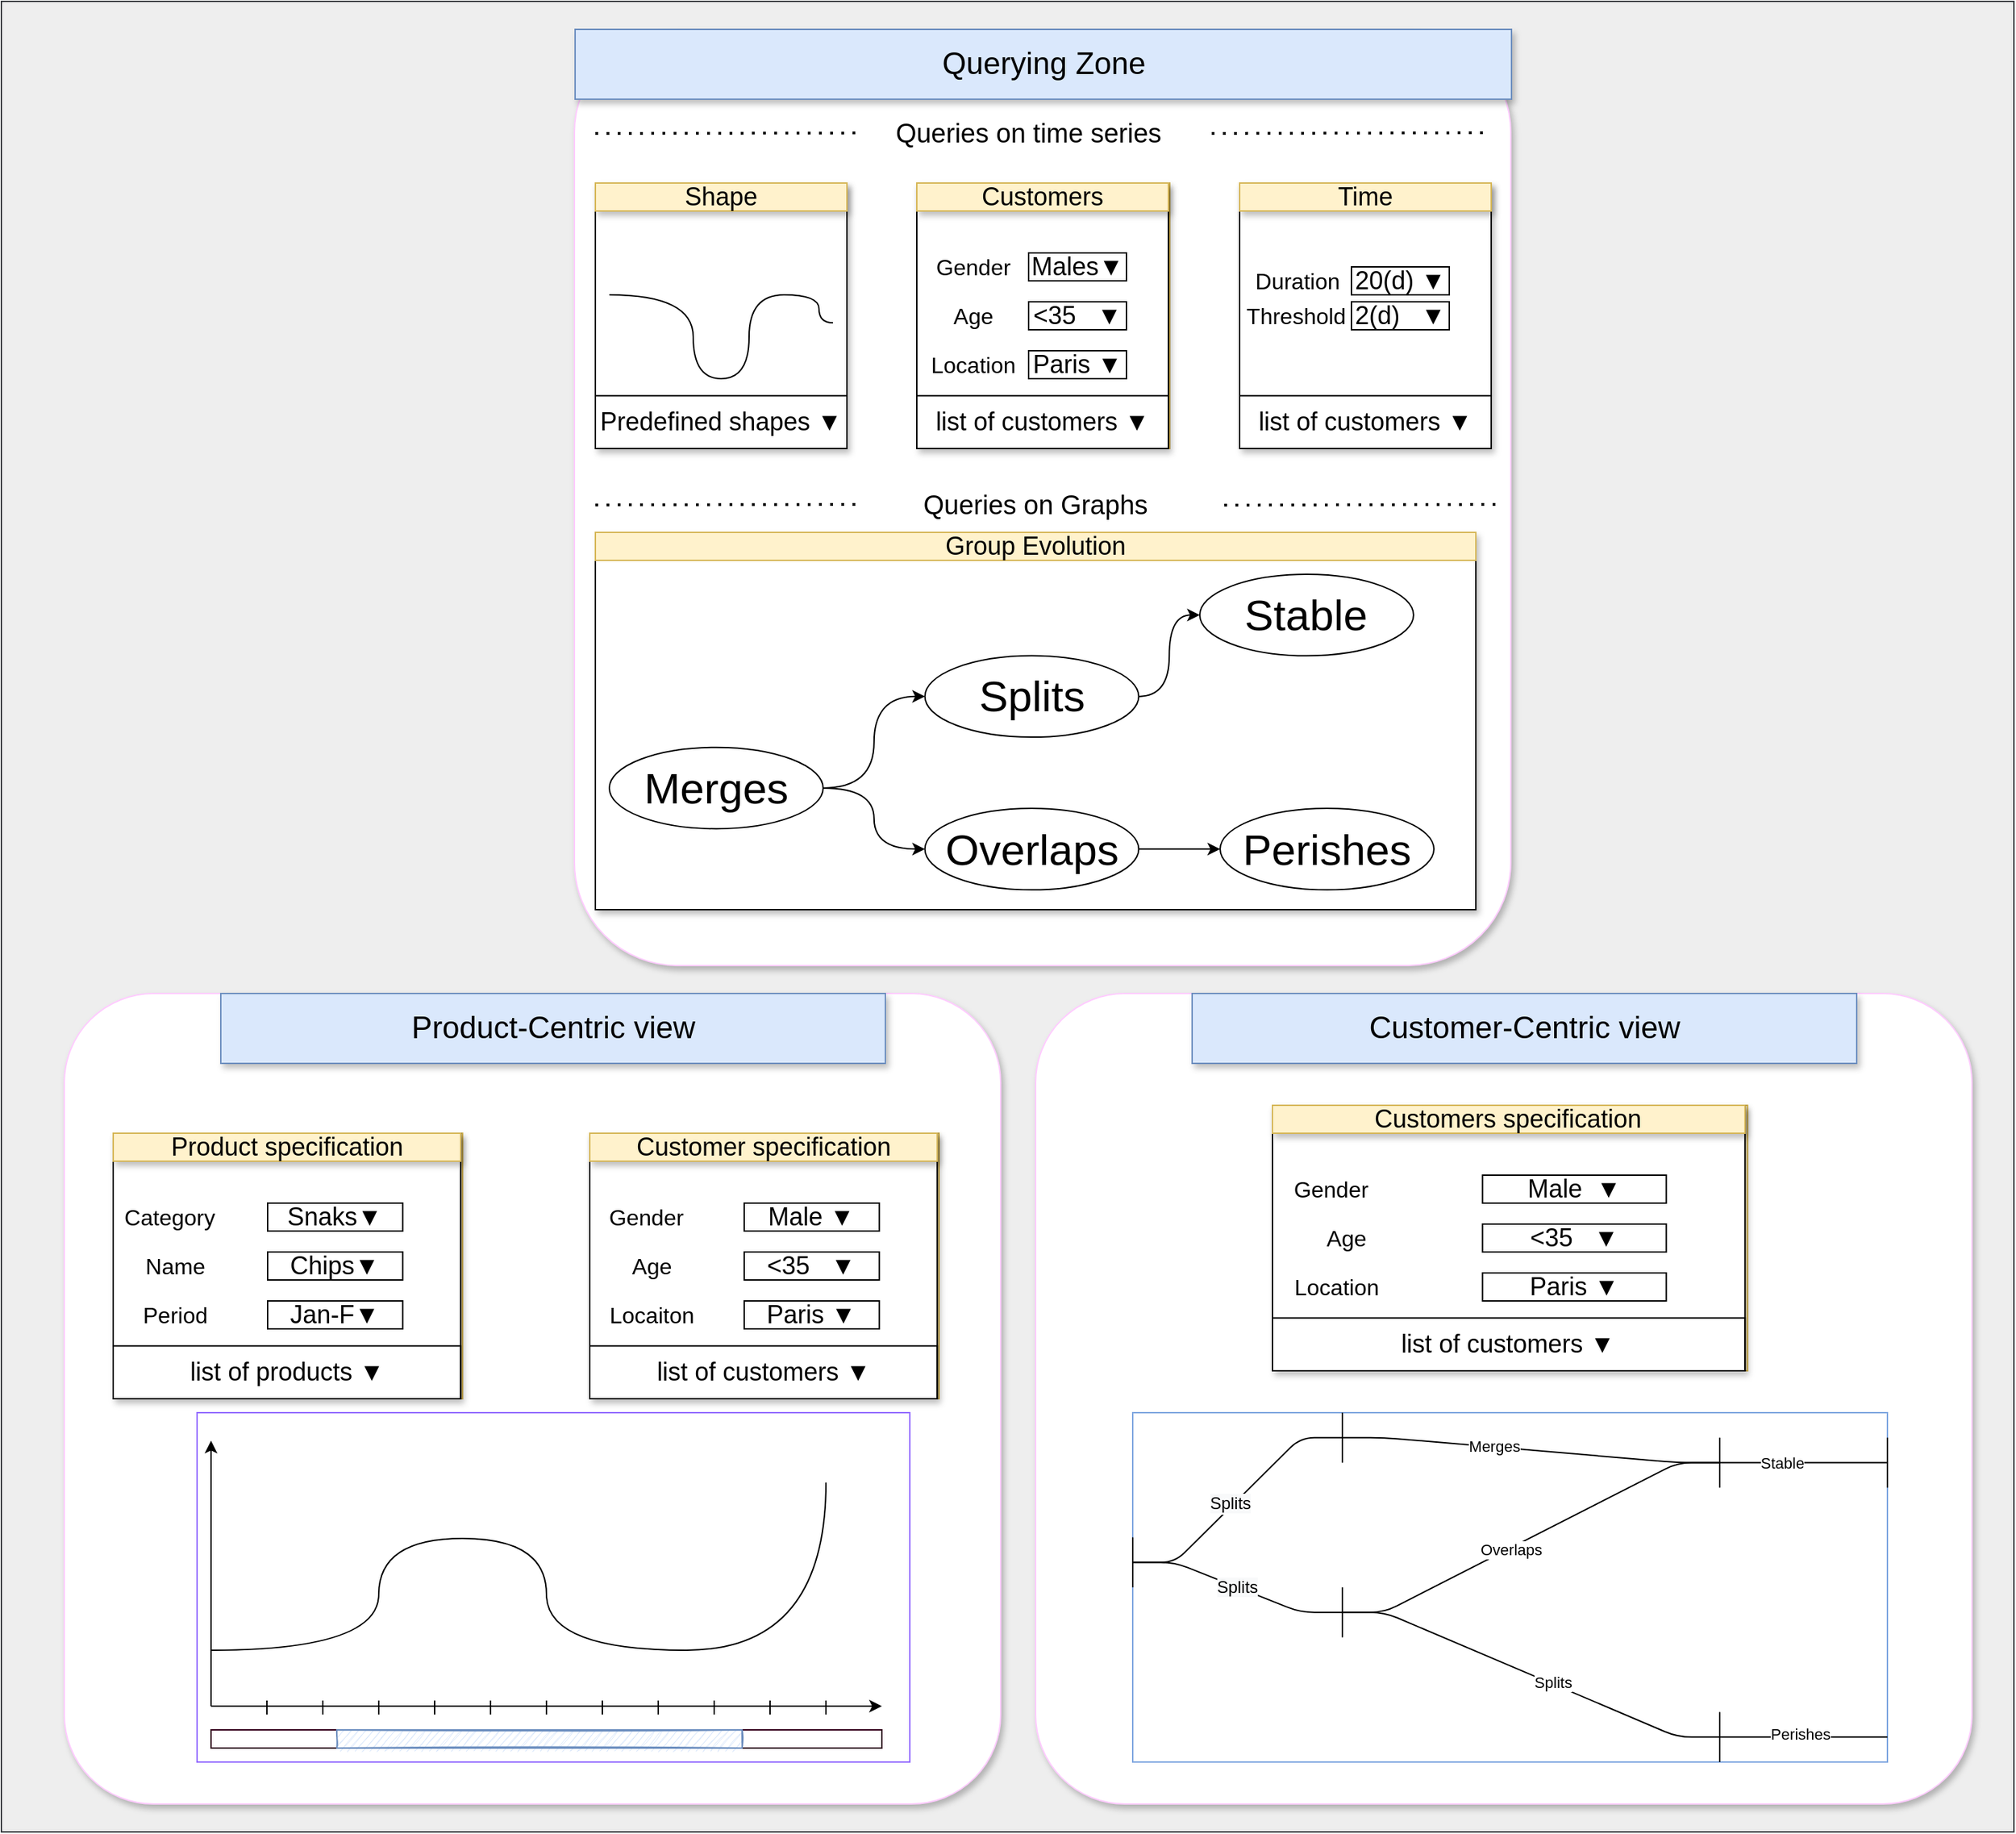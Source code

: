 <mxfile version="13.7.9" type="device"><diagram id="HnLEBUQhz1UySl8ukgTR" name="Page-1"><mxGraphModel dx="11550" dy="6540" grid="1" gridSize="10" guides="1" tooltips="1" connect="1" arrows="1" fold="1" page="1" pageScale="1" pageWidth="850" pageHeight="1100" math="0" shadow="0"><root><mxCell id="0"/><mxCell id="1" parent="0"/><mxCell id="SJaKzEx3OKm7i_Edfk0p-1" value="" style="rounded=0;whiteSpace=wrap;html=1;fillColor=#eeeeee;strokeColor=#36393d;" parent="1" vertex="1"><mxGeometry x="-2170" y="-150" width="1440" height="1310" as="geometry"/></mxCell><mxCell id="SJaKzEx3OKm7i_Edfk0p-216" value="" style="group" parent="1" vertex="1" connectable="0"><mxGeometry x="-2125" y="560" width="670" height="580" as="geometry"/></mxCell><mxCell id="SJaKzEx3OKm7i_Edfk0p-91" value="" style="rounded=1;whiteSpace=wrap;html=1;shadow=1;arcSize=11;dropTarget=0;autosize=0;absoluteArcSize=0;strokeColor=#FFCCFF;container=1;" parent="SJaKzEx3OKm7i_Edfk0p-216" vertex="1"><mxGeometry width="670" height="580" as="geometry"/></mxCell><mxCell id="SJaKzEx3OKm7i_Edfk0p-169" value="" style="whiteSpace=wrap;html=1;rounded=0;shadow=0;glass=0;sketch=0;fontStyle=0;strokeColor=#936BFF;" parent="SJaKzEx3OKm7i_Edfk0p-216" vertex="1"><mxGeometry x="95" y="300" width="510" height="250" as="geometry"/></mxCell><mxCell id="SJaKzEx3OKm7i_Edfk0p-92" value="&lt;font style=&quot;font-size: 22px&quot;&gt;Product-Centric view&lt;/font&gt;" style="whiteSpace=wrap;html=1;shadow=1;strokeColor=#6c8ebf;fillColor=#dae8fc;" parent="SJaKzEx3OKm7i_Edfk0p-216" vertex="1"><mxGeometry x="112" width="475.5" height="50" as="geometry"/></mxCell><mxCell id="SJaKzEx3OKm7i_Edfk0p-93" value="" style="group;fillColor=#fff2cc;strokeColor=#d6b656;" parent="SJaKzEx3OKm7i_Edfk0p-216" vertex="1" connectable="0"><mxGeometry x="35" y="100" width="250" height="190" as="geometry"/></mxCell><mxCell id="SJaKzEx3OKm7i_Edfk0p-94" value="" style="group;rounded=0;strokeColor=#d6b656;fillColor=#fff2cc;" parent="SJaKzEx3OKm7i_Edfk0p-93" vertex="1" connectable="0"><mxGeometry width="248.619" height="190" as="geometry"/></mxCell><mxCell id="SJaKzEx3OKm7i_Edfk0p-95" value="" style="rounded=0;whiteSpace=wrap;html=1;shadow=1;arcSize=11;dropTarget=0;autosize=0;absoluteArcSize=0;sketch=0;glass=0;" parent="SJaKzEx3OKm7i_Edfk0p-94" vertex="1"><mxGeometry width="248.619" height="190.0" as="geometry"/></mxCell><mxCell id="SJaKzEx3OKm7i_Edfk0p-96" value="&lt;font style=&quot;font-size: 18px&quot;&gt;Product specification&lt;/font&gt;" style="whiteSpace=wrap;html=1;shadow=1;fillColor=#fff2cc;strokeColor=#d6b656;" parent="SJaKzEx3OKm7i_Edfk0p-94" vertex="1"><mxGeometry width="248.619" height="20.0" as="geometry"/></mxCell><mxCell id="SJaKzEx3OKm7i_Edfk0p-97" value="&lt;font style=&quot;font-size: 18px&quot;&gt;list of products ▼&lt;/font&gt;" style="whiteSpace=wrap;html=1;shadow=0;fillColor=none;" parent="SJaKzEx3OKm7i_Edfk0p-94" vertex="1"><mxGeometry y="152.22" width="248.619" height="37.78" as="geometry"/></mxCell><mxCell id="SJaKzEx3OKm7i_Edfk0p-98" value="" style="group" parent="SJaKzEx3OKm7i_Edfk0p-94" vertex="1" connectable="0"><mxGeometry x="6.906" y="50.0" width="200.276" height="20.0" as="geometry"/></mxCell><mxCell id="SJaKzEx3OKm7i_Edfk0p-99" value="&lt;font style=&quot;font-size: 16px&quot;&gt;Category&lt;/font&gt;" style="text;html=1;align=center;verticalAlign=middle;resizable=0;points=[];autosize=1;" parent="SJaKzEx3OKm7i_Edfk0p-98" vertex="1"><mxGeometry x="-6.906" width="80" height="20" as="geometry"/></mxCell><mxCell id="SJaKzEx3OKm7i_Edfk0p-100" value="&lt;span style=&quot;font-size: 18px&quot;&gt;Snaks▼&lt;/span&gt;" style="whiteSpace=wrap;html=1;rounded=0;shadow=0;glass=0;sketch=0;strokeColor=#000000;fillColor=none;" parent="SJaKzEx3OKm7i_Edfk0p-98" vertex="1"><mxGeometry x="103.591" width="96.685" height="20.0" as="geometry"/></mxCell><mxCell id="SJaKzEx3OKm7i_Edfk0p-101" value="" style="group" parent="SJaKzEx3OKm7i_Edfk0p-94" vertex="1" connectable="0"><mxGeometry x="6.906" y="85.0" width="200.276" height="20.0" as="geometry"/></mxCell><mxCell id="SJaKzEx3OKm7i_Edfk0p-102" value="&lt;font style=&quot;font-size: 16px&quot;&gt;Name&lt;/font&gt;" style="text;html=1;align=center;verticalAlign=middle;resizable=0;points=[];autosize=1;" parent="SJaKzEx3OKm7i_Edfk0p-101" vertex="1"><mxGeometry x="6.906" width="60" height="20" as="geometry"/></mxCell><mxCell id="SJaKzEx3OKm7i_Edfk0p-103" value="&lt;span style=&quot;font-size: 18px&quot;&gt;Chips▼&lt;/span&gt;" style="whiteSpace=wrap;html=1;rounded=0;shadow=0;glass=0;sketch=0;strokeColor=#000000;fillColor=none;" parent="SJaKzEx3OKm7i_Edfk0p-101" vertex="1"><mxGeometry x="103.591" width="96.685" height="20.0" as="geometry"/></mxCell><mxCell id="SJaKzEx3OKm7i_Edfk0p-104" value="" style="group" parent="SJaKzEx3OKm7i_Edfk0p-94" vertex="1" connectable="0"><mxGeometry x="6.906" y="120.0" width="200.276" height="20.0" as="geometry"/></mxCell><mxCell id="SJaKzEx3OKm7i_Edfk0p-105" value="&lt;font style=&quot;font-size: 16px&quot;&gt;Period&lt;/font&gt;" style="text;html=1;align=center;verticalAlign=middle;resizable=0;points=[];autosize=1;" parent="SJaKzEx3OKm7i_Edfk0p-104" vertex="1"><mxGeometry x="6.906" width="60" height="20" as="geometry"/></mxCell><mxCell id="SJaKzEx3OKm7i_Edfk0p-106" value="&lt;span style=&quot;font-size: 18px&quot;&gt;Jan-F▼&lt;/span&gt;" style="whiteSpace=wrap;html=1;rounded=0;shadow=0;glass=0;sketch=0;strokeColor=#000000;fillColor=none;" parent="SJaKzEx3OKm7i_Edfk0p-104" vertex="1"><mxGeometry x="103.591" width="96.685" height="20.0" as="geometry"/></mxCell><mxCell id="SJaKzEx3OKm7i_Edfk0p-121" value="" style="group;fillColor=#fff2cc;strokeColor=#d6b656;" parent="SJaKzEx3OKm7i_Edfk0p-216" vertex="1" connectable="0"><mxGeometry x="376" y="100" width="250" height="190" as="geometry"/></mxCell><mxCell id="SJaKzEx3OKm7i_Edfk0p-122" value="" style="group;rounded=0;strokeColor=#d6b656;fillColor=#fff2cc;" parent="SJaKzEx3OKm7i_Edfk0p-121" vertex="1" connectable="0"><mxGeometry width="248.619" height="190" as="geometry"/></mxCell><mxCell id="SJaKzEx3OKm7i_Edfk0p-123" value="" style="rounded=0;whiteSpace=wrap;html=1;shadow=1;arcSize=11;dropTarget=0;autosize=0;absoluteArcSize=0;sketch=0;glass=0;" parent="SJaKzEx3OKm7i_Edfk0p-122" vertex="1"><mxGeometry width="248.619" height="190.0" as="geometry"/></mxCell><mxCell id="SJaKzEx3OKm7i_Edfk0p-124" value="&lt;font style=&quot;font-size: 18px&quot;&gt;Customer specification&lt;/font&gt;" style="whiteSpace=wrap;html=1;shadow=1;fillColor=#fff2cc;strokeColor=#d6b656;" parent="SJaKzEx3OKm7i_Edfk0p-122" vertex="1"><mxGeometry width="248.619" height="20.0" as="geometry"/></mxCell><mxCell id="SJaKzEx3OKm7i_Edfk0p-125" value="&lt;font style=&quot;font-size: 18px&quot;&gt;list of customers ▼&lt;/font&gt;" style="whiteSpace=wrap;html=1;shadow=0;fillColor=none;" parent="SJaKzEx3OKm7i_Edfk0p-122" vertex="1"><mxGeometry y="152.22" width="248.619" height="37.78" as="geometry"/></mxCell><mxCell id="SJaKzEx3OKm7i_Edfk0p-126" value="" style="group" parent="SJaKzEx3OKm7i_Edfk0p-122" vertex="1" connectable="0"><mxGeometry x="6.906" y="50.0" width="200.276" height="20" as="geometry"/></mxCell><mxCell id="SJaKzEx3OKm7i_Edfk0p-127" value="&lt;font style=&quot;font-size: 16px&quot;&gt;Gender&lt;/font&gt;" style="text;html=1;align=center;verticalAlign=middle;resizable=0;points=[];autosize=1;" parent="SJaKzEx3OKm7i_Edfk0p-126" vertex="1"><mxGeometry x="-1.906" width="70" height="20" as="geometry"/></mxCell><mxCell id="SJaKzEx3OKm7i_Edfk0p-128" value="&lt;span style=&quot;font-size: 18px&quot;&gt;Male ▼&lt;/span&gt;" style="whiteSpace=wrap;html=1;rounded=0;shadow=0;glass=0;sketch=0;strokeColor=#000000;fillColor=none;" parent="SJaKzEx3OKm7i_Edfk0p-126" vertex="1"><mxGeometry x="103.591" width="96.685" height="20.0" as="geometry"/></mxCell><mxCell id="SJaKzEx3OKm7i_Edfk0p-129" value="" style="group" parent="SJaKzEx3OKm7i_Edfk0p-122" vertex="1" connectable="0"><mxGeometry x="6.906" y="85.0" width="200.276" height="20" as="geometry"/></mxCell><mxCell id="SJaKzEx3OKm7i_Edfk0p-130" value="&lt;font style=&quot;font-size: 16px&quot;&gt;Age&lt;/font&gt;" style="text;html=1;align=center;verticalAlign=middle;resizable=0;points=[];autosize=1;" parent="SJaKzEx3OKm7i_Edfk0p-129" vertex="1"><mxGeometry x="16.906" width="40" height="20" as="geometry"/></mxCell><mxCell id="SJaKzEx3OKm7i_Edfk0p-131" value="&lt;span style=&quot;font-size: 18px&quot;&gt;&amp;lt;35&amp;nbsp; &amp;nbsp;▼&lt;/span&gt;" style="whiteSpace=wrap;html=1;rounded=0;shadow=0;glass=0;sketch=0;strokeColor=#000000;fillColor=none;" parent="SJaKzEx3OKm7i_Edfk0p-129" vertex="1"><mxGeometry x="103.591" width="96.685" height="20.0" as="geometry"/></mxCell><mxCell id="SJaKzEx3OKm7i_Edfk0p-132" value="" style="group" parent="SJaKzEx3OKm7i_Edfk0p-122" vertex="1" connectable="0"><mxGeometry x="6.906" y="120.0" width="200.276" height="20" as="geometry"/></mxCell><mxCell id="SJaKzEx3OKm7i_Edfk0p-133" value="&lt;font style=&quot;font-size: 16px&quot;&gt;Locaiton&lt;/font&gt;" style="text;html=1;align=center;verticalAlign=middle;resizable=0;points=[];autosize=1;" parent="SJaKzEx3OKm7i_Edfk0p-132" vertex="1"><mxGeometry x="-3.094" width="80" height="20" as="geometry"/></mxCell><mxCell id="SJaKzEx3OKm7i_Edfk0p-134" value="&lt;span style=&quot;font-size: 18px&quot;&gt;Paris ▼&lt;/span&gt;" style="whiteSpace=wrap;html=1;rounded=0;shadow=0;glass=0;sketch=0;strokeColor=#000000;fillColor=none;" parent="SJaKzEx3OKm7i_Edfk0p-132" vertex="1"><mxGeometry x="103.591" width="96.685" height="20.0" as="geometry"/></mxCell><mxCell id="SJaKzEx3OKm7i_Edfk0p-170" value="" style="group" parent="SJaKzEx3OKm7i_Edfk0p-216" vertex="1" connectable="0"><mxGeometry x="95" y="300" width="510" height="250" as="geometry"/></mxCell><mxCell id="SJaKzEx3OKm7i_Edfk0p-168" value="" style="group;fontStyle=1" parent="SJaKzEx3OKm7i_Edfk0p-170" vertex="1" connectable="0"><mxGeometry x="10" y="20" width="480" height="220" as="geometry"/></mxCell><mxCell id="SJaKzEx3OKm7i_Edfk0p-165" value="" style="group;fontStyle=1" parent="SJaKzEx3OKm7i_Edfk0p-168" vertex="1" connectable="0"><mxGeometry width="480" height="196" as="geometry"/></mxCell><mxCell id="SJaKzEx3OKm7i_Edfk0p-161" value="" style="group;fontStyle=1" parent="SJaKzEx3OKm7i_Edfk0p-165" vertex="1" connectable="0"><mxGeometry width="480" height="196" as="geometry"/></mxCell><mxCell id="SJaKzEx3OKm7i_Edfk0p-137" value="" style="group;fontStyle=1" parent="SJaKzEx3OKm7i_Edfk0p-161" vertex="1" connectable="0"><mxGeometry width="480" height="190" as="geometry"/></mxCell><mxCell id="SJaKzEx3OKm7i_Edfk0p-135" value="" style="endArrow=classic;html=1;fontStyle=1" parent="SJaKzEx3OKm7i_Edfk0p-137" edge="1"><mxGeometry width="50" height="50" relative="1" as="geometry"><mxPoint y="190" as="sourcePoint"/><mxPoint as="targetPoint"/></mxGeometry></mxCell><mxCell id="SJaKzEx3OKm7i_Edfk0p-136" value="" style="endArrow=classic;html=1;fontStyle=1" parent="SJaKzEx3OKm7i_Edfk0p-137" edge="1"><mxGeometry width="50" height="50" relative="1" as="geometry"><mxPoint y="190" as="sourcePoint"/><mxPoint x="480.0" y="190" as="targetPoint"/></mxGeometry></mxCell><mxCell id="SJaKzEx3OKm7i_Edfk0p-139" value="" style="endArrow=none;html=1;fontStyle=1" parent="SJaKzEx3OKm7i_Edfk0p-137" edge="1"><mxGeometry width="50" height="50" relative="1" as="geometry"><mxPoint x="39.968" y="196" as="sourcePoint"/><mxPoint x="39.968" y="186" as="targetPoint"/></mxGeometry></mxCell><mxCell id="SJaKzEx3OKm7i_Edfk0p-160" value="" style="group;fontStyle=1" parent="SJaKzEx3OKm7i_Edfk0p-161" vertex="1" connectable="0"><mxGeometry x="80" y="186" width="360" height="10" as="geometry"/></mxCell><mxCell id="SJaKzEx3OKm7i_Edfk0p-143" value="" style="endArrow=none;html=1;fontStyle=1" parent="SJaKzEx3OKm7i_Edfk0p-160" edge="1"><mxGeometry width="50" height="50" relative="1" as="geometry"><mxPoint x="80" y="10" as="sourcePoint"/><mxPoint x="80" as="targetPoint"/></mxGeometry></mxCell><mxCell id="SJaKzEx3OKm7i_Edfk0p-144" value="" style="endArrow=none;html=1;fontStyle=1" parent="SJaKzEx3OKm7i_Edfk0p-160" edge="1"><mxGeometry width="50" height="50" relative="1" as="geometry"><mxPoint x="40" y="10" as="sourcePoint"/><mxPoint x="40" as="targetPoint"/></mxGeometry></mxCell><mxCell id="SJaKzEx3OKm7i_Edfk0p-146" value="" style="endArrow=none;html=1;fontStyle=1" parent="SJaKzEx3OKm7i_Edfk0p-160" edge="1"><mxGeometry width="50" height="50" relative="1" as="geometry"><mxPoint y="10" as="sourcePoint"/><mxPoint as="targetPoint"/></mxGeometry></mxCell><mxCell id="SJaKzEx3OKm7i_Edfk0p-149" value="" style="endArrow=none;html=1;fontStyle=1" parent="SJaKzEx3OKm7i_Edfk0p-160" edge="1"><mxGeometry width="50" height="50" relative="1" as="geometry"><mxPoint x="240" y="10" as="sourcePoint"/><mxPoint x="240" as="targetPoint"/></mxGeometry></mxCell><mxCell id="SJaKzEx3OKm7i_Edfk0p-150" value="" style="endArrow=none;html=1;fontStyle=1" parent="SJaKzEx3OKm7i_Edfk0p-160" edge="1"><mxGeometry width="50" height="50" relative="1" as="geometry"><mxPoint x="200" y="10" as="sourcePoint"/><mxPoint x="200" as="targetPoint"/></mxGeometry></mxCell><mxCell id="SJaKzEx3OKm7i_Edfk0p-151" value="" style="endArrow=none;html=1;fontStyle=1" parent="SJaKzEx3OKm7i_Edfk0p-160" edge="1"><mxGeometry width="50" height="50" relative="1" as="geometry"><mxPoint x="160" y="10" as="sourcePoint"/><mxPoint x="160" as="targetPoint"/></mxGeometry></mxCell><mxCell id="SJaKzEx3OKm7i_Edfk0p-152" value="" style="endArrow=none;html=1;fontStyle=1" parent="SJaKzEx3OKm7i_Edfk0p-160" edge="1"><mxGeometry width="50" height="50" relative="1" as="geometry"><mxPoint x="120" y="10" as="sourcePoint"/><mxPoint x="120" as="targetPoint"/></mxGeometry></mxCell><mxCell id="SJaKzEx3OKm7i_Edfk0p-153" value="" style="endArrow=none;html=1;fontStyle=1" parent="SJaKzEx3OKm7i_Edfk0p-160" edge="1"><mxGeometry width="50" height="50" relative="1" as="geometry"><mxPoint x="200" y="10" as="sourcePoint"/><mxPoint x="200" as="targetPoint"/></mxGeometry></mxCell><mxCell id="SJaKzEx3OKm7i_Edfk0p-154" value="" style="endArrow=none;html=1;fontStyle=1" parent="SJaKzEx3OKm7i_Edfk0p-160" edge="1"><mxGeometry width="50" height="50" relative="1" as="geometry"><mxPoint x="160" y="10" as="sourcePoint"/><mxPoint x="160" as="targetPoint"/></mxGeometry></mxCell><mxCell id="SJaKzEx3OKm7i_Edfk0p-155" value="" style="endArrow=none;html=1;fontStyle=1" parent="SJaKzEx3OKm7i_Edfk0p-160" edge="1"><mxGeometry width="50" height="50" relative="1" as="geometry"><mxPoint x="120" y="10" as="sourcePoint"/><mxPoint x="120" as="targetPoint"/></mxGeometry></mxCell><mxCell id="SJaKzEx3OKm7i_Edfk0p-156" value="" style="endArrow=none;html=1;fontStyle=1" parent="SJaKzEx3OKm7i_Edfk0p-160" edge="1"><mxGeometry width="50" height="50" relative="1" as="geometry"><mxPoint x="360" y="10" as="sourcePoint"/><mxPoint x="360" as="targetPoint"/></mxGeometry></mxCell><mxCell id="SJaKzEx3OKm7i_Edfk0p-157" value="" style="endArrow=none;html=1;fontStyle=1" parent="SJaKzEx3OKm7i_Edfk0p-160" edge="1"><mxGeometry width="50" height="50" relative="1" as="geometry"><mxPoint x="320" y="10" as="sourcePoint"/><mxPoint x="320" as="targetPoint"/></mxGeometry></mxCell><mxCell id="SJaKzEx3OKm7i_Edfk0p-158" value="" style="endArrow=none;html=1;fontStyle=1" parent="SJaKzEx3OKm7i_Edfk0p-160" edge="1"><mxGeometry width="50" height="50" relative="1" as="geometry"><mxPoint x="280" y="10" as="sourcePoint"/><mxPoint x="280" as="targetPoint"/></mxGeometry></mxCell><mxCell id="SJaKzEx3OKm7i_Edfk0p-159" value="" style="endArrow=none;html=1;fontStyle=1" parent="SJaKzEx3OKm7i_Edfk0p-160" edge="1"><mxGeometry width="50" height="50" relative="1" as="geometry"><mxPoint x="240" y="10" as="sourcePoint"/><mxPoint x="240" as="targetPoint"/></mxGeometry></mxCell><mxCell id="SJaKzEx3OKm7i_Edfk0p-162" value="" style="endArrow=none;html=1;edgeStyle=orthogonalEdgeStyle;curved=1;fontStyle=1" parent="SJaKzEx3OKm7i_Edfk0p-165" edge="1"><mxGeometry width="50" height="50" relative="1" as="geometry"><mxPoint y="150" as="sourcePoint"/><mxPoint x="440" y="30" as="targetPoint"/><Array as="points"><mxPoint x="120" y="150"/><mxPoint x="120" y="70"/><mxPoint x="240" y="70"/><mxPoint x="240" y="150"/><mxPoint x="440" y="150"/></Array></mxGeometry></mxCell><mxCell id="SJaKzEx3OKm7i_Edfk0p-166" value="" style="whiteSpace=wrap;html=1;rounded=0;shadow=0;glass=0;sketch=0;fillColor=none;strokeColor=#33001A;fontStyle=1" parent="SJaKzEx3OKm7i_Edfk0p-168" vertex="1"><mxGeometry y="207" width="480" height="13" as="geometry"/></mxCell><mxCell id="SJaKzEx3OKm7i_Edfk0p-167" value="" style="whiteSpace=wrap;html=1;rounded=0;shadow=0;glass=0;sketch=1;fillColor=#dae8fc;strokeColor=#6c8ebf;fillStyle=hachure;fontStyle=1" parent="SJaKzEx3OKm7i_Edfk0p-168" vertex="1"><mxGeometry x="90" y="207" width="290" height="13" as="geometry"/></mxCell><mxCell id="SJaKzEx3OKm7i_Edfk0p-218" value="" style="group" parent="1" vertex="1" connectable="0"><mxGeometry x="-1430" y="560" width="670" height="580" as="geometry"/></mxCell><mxCell id="SJaKzEx3OKm7i_Edfk0p-174" value="" style="rounded=1;whiteSpace=wrap;html=1;shadow=1;arcSize=11;dropTarget=0;autosize=0;absoluteArcSize=0;strokeColor=#FFCCFF;container=1;" parent="SJaKzEx3OKm7i_Edfk0p-218" vertex="1"><mxGeometry width="670" height="580" as="geometry"/></mxCell><mxCell id="SJaKzEx3OKm7i_Edfk0p-175" value="&lt;font style=&quot;font-size: 22px&quot;&gt;Customer-Centric view&lt;/font&gt;" style="whiteSpace=wrap;html=1;shadow=1;strokeColor=#6c8ebf;fillColor=#dae8fc;" parent="SJaKzEx3OKm7i_Edfk0p-218" vertex="1"><mxGeometry x="112" width="475.5" height="50" as="geometry"/></mxCell><mxCell id="SJaKzEx3OKm7i_Edfk0p-176" value="" style="group;fillColor=#fff2cc;strokeColor=#d6b656;" parent="SJaKzEx3OKm7i_Edfk0p-218" vertex="1" connectable="0"><mxGeometry x="169.5" y="80" width="340" height="190" as="geometry"/></mxCell><mxCell id="SJaKzEx3OKm7i_Edfk0p-177" value="" style="group;rounded=0;strokeColor=#d6b656;fillColor=#fff2cc;" parent="SJaKzEx3OKm7i_Edfk0p-176" vertex="1" connectable="0"><mxGeometry width="338.122" height="190" as="geometry"/></mxCell><mxCell id="SJaKzEx3OKm7i_Edfk0p-178" value="" style="rounded=0;whiteSpace=wrap;html=1;shadow=1;arcSize=11;dropTarget=0;autosize=0;absoluteArcSize=0;sketch=0;glass=0;" parent="SJaKzEx3OKm7i_Edfk0p-177" vertex="1"><mxGeometry width="338.122" height="190.0" as="geometry"/></mxCell><mxCell id="SJaKzEx3OKm7i_Edfk0p-179" value="&lt;font style=&quot;font-size: 18px&quot;&gt;Customers specification&lt;/font&gt;" style="whiteSpace=wrap;html=1;shadow=1;fillColor=#fff2cc;strokeColor=#d6b656;" parent="SJaKzEx3OKm7i_Edfk0p-177" vertex="1"><mxGeometry width="338.122" height="20.0" as="geometry"/></mxCell><mxCell id="SJaKzEx3OKm7i_Edfk0p-180" value="&lt;font style=&quot;font-size: 18px&quot;&gt;list of customers ▼&lt;/font&gt;" style="whiteSpace=wrap;html=1;shadow=0;fillColor=none;" parent="SJaKzEx3OKm7i_Edfk0p-177" vertex="1"><mxGeometry y="152.22" width="338.122" height="37.78" as="geometry"/></mxCell><mxCell id="SJaKzEx3OKm7i_Edfk0p-181" value="" style="group" parent="SJaKzEx3OKm7i_Edfk0p-177" vertex="1" connectable="0"><mxGeometry x="9.392" y="50.0" width="272.376" height="20" as="geometry"/></mxCell><mxCell id="SJaKzEx3OKm7i_Edfk0p-182" value="&lt;font style=&quot;font-size: 16px&quot;&gt;Gender&lt;/font&gt;" style="text;html=1;align=center;verticalAlign=middle;resizable=0;points=[];autosize=1;" parent="SJaKzEx3OKm7i_Edfk0p-181" vertex="1"><mxGeometry x="-2.592" width="70" height="20" as="geometry"/></mxCell><mxCell id="SJaKzEx3OKm7i_Edfk0p-183" value="&lt;span style=&quot;font-size: 18px&quot;&gt;Male&amp;nbsp; ▼&lt;/span&gt;" style="whiteSpace=wrap;html=1;rounded=0;shadow=0;glass=0;sketch=0;strokeColor=#000000;fillColor=none;" parent="SJaKzEx3OKm7i_Edfk0p-181" vertex="1"><mxGeometry x="140.884" width="131.492" height="20.0" as="geometry"/></mxCell><mxCell id="SJaKzEx3OKm7i_Edfk0p-184" value="" style="group" parent="SJaKzEx3OKm7i_Edfk0p-177" vertex="1" connectable="0"><mxGeometry x="9.392" y="85.0" width="272.376" height="20" as="geometry"/></mxCell><mxCell id="SJaKzEx3OKm7i_Edfk0p-185" value="&lt;font style=&quot;font-size: 16px&quot;&gt;Age&lt;/font&gt;" style="text;html=1;align=center;verticalAlign=middle;resizable=0;points=[];autosize=1;" parent="SJaKzEx3OKm7i_Edfk0p-184" vertex="1"><mxGeometry x="22.992" width="40" height="20" as="geometry"/></mxCell><mxCell id="SJaKzEx3OKm7i_Edfk0p-186" value="&lt;span style=&quot;font-size: 18px&quot;&gt;&amp;lt;35&amp;nbsp; &amp;nbsp;▼&lt;/span&gt;" style="whiteSpace=wrap;html=1;rounded=0;shadow=0;glass=0;sketch=0;strokeColor=#000000;fillColor=none;" parent="SJaKzEx3OKm7i_Edfk0p-184" vertex="1"><mxGeometry x="140.884" width="131.492" height="20.0" as="geometry"/></mxCell><mxCell id="SJaKzEx3OKm7i_Edfk0p-187" value="" style="group" parent="SJaKzEx3OKm7i_Edfk0p-177" vertex="1" connectable="0"><mxGeometry x="9.392" y="120.0" width="272.376" height="20" as="geometry"/></mxCell><mxCell id="SJaKzEx3OKm7i_Edfk0p-188" value="&lt;font style=&quot;font-size: 16px&quot;&gt;Location&lt;/font&gt;" style="text;html=1;align=center;verticalAlign=middle;resizable=0;points=[];autosize=1;" parent="SJaKzEx3OKm7i_Edfk0p-187" vertex="1"><mxGeometry x="-4.208" width="80" height="20" as="geometry"/></mxCell><mxCell id="SJaKzEx3OKm7i_Edfk0p-189" value="&lt;span style=&quot;font-size: 18px&quot;&gt;Paris ▼&lt;/span&gt;" style="whiteSpace=wrap;html=1;rounded=0;shadow=0;glass=0;sketch=0;strokeColor=#000000;fillColor=none;" parent="SJaKzEx3OKm7i_Edfk0p-187" vertex="1"><mxGeometry x="140.884" width="131.492" height="20.0" as="geometry"/></mxCell><mxCell id="SJaKzEx3OKm7i_Edfk0p-214" value="" style="group;strokeColor=#7EA6E0;" parent="SJaKzEx3OKm7i_Edfk0p-218" vertex="1" connectable="0"><mxGeometry x="69.5" y="300" width="540" height="250" as="geometry"/></mxCell><mxCell id="SJaKzEx3OKm7i_Edfk0p-190" value="" style="endArrow=none;html=1;" parent="SJaKzEx3OKm7i_Edfk0p-214" edge="1"><mxGeometry width="50" height="50" relative="1" as="geometry"><mxPoint x="150" y="35.714" as="sourcePoint"/><mxPoint x="150" as="targetPoint"/></mxGeometry></mxCell><mxCell id="SJaKzEx3OKm7i_Edfk0p-192" value="" style="endArrow=none;html=1;" parent="SJaKzEx3OKm7i_Edfk0p-214" edge="1"><mxGeometry width="50" height="50" relative="1" as="geometry"><mxPoint x="420" y="53.571" as="sourcePoint"/><mxPoint x="420" y="17.857" as="targetPoint"/></mxGeometry></mxCell><mxCell id="SJaKzEx3OKm7i_Edfk0p-194" value="" style="endArrow=none;html=1;" parent="SJaKzEx3OKm7i_Edfk0p-214" edge="1"><mxGeometry width="50" height="50" relative="1" as="geometry"><mxPoint x="420" y="250" as="sourcePoint"/><mxPoint x="420" y="214.286" as="targetPoint"/></mxGeometry></mxCell><mxCell id="SJaKzEx3OKm7i_Edfk0p-196" value="" style="endArrow=none;html=1;" parent="SJaKzEx3OKm7i_Edfk0p-214" edge="1"><mxGeometry width="50" height="50" relative="1" as="geometry"><mxPoint y="125" as="sourcePoint"/><mxPoint y="89.286" as="targetPoint"/></mxGeometry></mxCell><mxCell id="SJaKzEx3OKm7i_Edfk0p-197" value="" style="endArrow=none;html=1;edgeStyle=entityRelationEdgeStyle;" parent="SJaKzEx3OKm7i_Edfk0p-214" edge="1"><mxGeometry width="50" height="50" relative="1" as="geometry"><mxPoint y="107.143" as="sourcePoint"/><mxPoint x="150" y="17.857" as="targetPoint"/></mxGeometry></mxCell><mxCell id="SJaKzEx3OKm7i_Edfk0p-207" value="&lt;span style=&quot;font-size: 12px ; background-color: rgb(248 , 249 , 250)&quot;&gt;Splits&lt;/span&gt;" style="edgeLabel;html=1;align=center;verticalAlign=middle;resizable=0;points=[];" parent="SJaKzEx3OKm7i_Edfk0p-197" vertex="1" connectable="0"><mxGeometry x="-0.063" y="2" relative="1" as="geometry"><mxPoint as="offset"/></mxGeometry></mxCell><mxCell id="SJaKzEx3OKm7i_Edfk0p-198" value="" style="endArrow=none;html=1;edgeStyle=entityRelationEdgeStyle;" parent="SJaKzEx3OKm7i_Edfk0p-214" edge="1"><mxGeometry width="50" height="50" relative="1" as="geometry"><mxPoint x="150" y="17.857" as="sourcePoint"/><mxPoint x="420" y="35.714" as="targetPoint"/></mxGeometry></mxCell><mxCell id="SJaKzEx3OKm7i_Edfk0p-209" value="Merges" style="edgeLabel;html=1;align=center;verticalAlign=middle;resizable=0;points=[];" parent="SJaKzEx3OKm7i_Edfk0p-198" vertex="1" connectable="0"><mxGeometry x="-0.197" y="1" relative="1" as="geometry"><mxPoint as="offset"/></mxGeometry></mxCell><mxCell id="SJaKzEx3OKm7i_Edfk0p-199" value="" style="endArrow=none;html=1;edgeStyle=entityRelationEdgeStyle;" parent="SJaKzEx3OKm7i_Edfk0p-214" edge="1"><mxGeometry width="50" height="50" relative="1" as="geometry"><mxPoint x="420" y="35.714" as="sourcePoint"/><mxPoint x="540" y="35.714" as="targetPoint"/></mxGeometry></mxCell><mxCell id="SJaKzEx3OKm7i_Edfk0p-210" value="Stable" style="edgeLabel;html=1;align=center;verticalAlign=middle;resizable=0;points=[];" parent="SJaKzEx3OKm7i_Edfk0p-199" vertex="1" connectable="0"><mxGeometry x="-0.258" relative="1" as="geometry"><mxPoint as="offset"/></mxGeometry></mxCell><mxCell id="SJaKzEx3OKm7i_Edfk0p-200" value="" style="endArrow=none;html=1;" parent="SJaKzEx3OKm7i_Edfk0p-214" edge="1"><mxGeometry width="50" height="50" relative="1" as="geometry"><mxPoint x="540" y="53.571" as="sourcePoint"/><mxPoint x="540" y="17.857" as="targetPoint"/></mxGeometry></mxCell><mxCell id="SJaKzEx3OKm7i_Edfk0p-201" value="" style="endArrow=none;html=1;" parent="SJaKzEx3OKm7i_Edfk0p-214" edge="1"><mxGeometry width="50" height="50" relative="1" as="geometry"><mxPoint x="150" y="160.714" as="sourcePoint"/><mxPoint x="150" y="125" as="targetPoint"/></mxGeometry></mxCell><mxCell id="SJaKzEx3OKm7i_Edfk0p-202" value="" style="endArrow=none;html=1;edgeStyle=entityRelationEdgeStyle;" parent="SJaKzEx3OKm7i_Edfk0p-214" edge="1"><mxGeometry width="50" height="50" relative="1" as="geometry"><mxPoint y="107.143" as="sourcePoint"/><mxPoint x="150" y="142.857" as="targetPoint"/></mxGeometry></mxCell><mxCell id="SJaKzEx3OKm7i_Edfk0p-208" value="&lt;span style=&quot;font-size: 12px ; background-color: rgb(248 , 249 , 250)&quot;&gt;Splits&lt;/span&gt;" style="edgeLabel;html=1;align=center;verticalAlign=middle;resizable=0;points=[];" parent="SJaKzEx3OKm7i_Edfk0p-202" vertex="1" connectable="0"><mxGeometry x="-0.01" relative="1" as="geometry"><mxPoint as="offset"/></mxGeometry></mxCell><mxCell id="SJaKzEx3OKm7i_Edfk0p-203" value="" style="endArrow=none;html=1;edgeStyle=entityRelationEdgeStyle;" parent="SJaKzEx3OKm7i_Edfk0p-214" edge="1"><mxGeometry width="50" height="50" relative="1" as="geometry"><mxPoint x="150" y="142.857" as="sourcePoint"/><mxPoint x="420" y="35.714" as="targetPoint"/></mxGeometry></mxCell><mxCell id="SJaKzEx3OKm7i_Edfk0p-212" value="Overlaps" style="edgeLabel;html=1;align=center;verticalAlign=middle;resizable=0;points=[];" parent="SJaKzEx3OKm7i_Edfk0p-203" vertex="1" connectable="0"><mxGeometry x="-0.118" y="-1" relative="1" as="geometry"><mxPoint as="offset"/></mxGeometry></mxCell><mxCell id="SJaKzEx3OKm7i_Edfk0p-204" value="" style="endArrow=none;html=1;edgeStyle=entityRelationEdgeStyle;" parent="SJaKzEx3OKm7i_Edfk0p-214" edge="1"><mxGeometry width="50" height="50" relative="1" as="geometry"><mxPoint x="150" y="142.857" as="sourcePoint"/><mxPoint x="420" y="232.143" as="targetPoint"/></mxGeometry></mxCell><mxCell id="SJaKzEx3OKm7i_Edfk0p-211" value="Splits" style="edgeLabel;html=1;align=center;verticalAlign=middle;resizable=0;points=[];" parent="SJaKzEx3OKm7i_Edfk0p-204" vertex="1" connectable="0"><mxGeometry x="0.11" y="1" relative="1" as="geometry"><mxPoint as="offset"/></mxGeometry></mxCell><mxCell id="SJaKzEx3OKm7i_Edfk0p-205" value="" style="endArrow=none;html=1;edgeStyle=entityRelationEdgeStyle;" parent="SJaKzEx3OKm7i_Edfk0p-214" edge="1"><mxGeometry width="50" height="50" relative="1" as="geometry"><mxPoint x="420" y="232.143" as="sourcePoint"/><mxPoint x="540" y="232.143" as="targetPoint"/></mxGeometry></mxCell><mxCell id="SJaKzEx3OKm7i_Edfk0p-213" value="Perishes" style="edgeLabel;html=1;align=center;verticalAlign=middle;resizable=0;points=[];" parent="SJaKzEx3OKm7i_Edfk0p-205" vertex="1" connectable="0"><mxGeometry x="-0.051" y="2" relative="1" as="geometry"><mxPoint as="offset"/></mxGeometry></mxCell><mxCell id="SJaKzEx3OKm7i_Edfk0p-221" value="" style="group" parent="1" vertex="1" connectable="0"><mxGeometry x="-1760" y="-130" width="670.5" height="740" as="geometry"/></mxCell><mxCell id="SJaKzEx3OKm7i_Edfk0p-219" value="" style="group" parent="SJaKzEx3OKm7i_Edfk0p-221" vertex="1" connectable="0"><mxGeometry width="670.5" height="740" as="geometry"/></mxCell><mxCell id="SJaKzEx3OKm7i_Edfk0p-3" value="" style="rounded=1;whiteSpace=wrap;html=1;shadow=1;arcSize=11;dropTarget=0;autosize=0;absoluteArcSize=0;strokeColor=#FFCCFF;" parent="SJaKzEx3OKm7i_Edfk0p-219" vertex="1"><mxGeometry width="670" height="670" as="geometry"/></mxCell><mxCell id="SJaKzEx3OKm7i_Edfk0p-80" value="" style="group" parent="SJaKzEx3OKm7i_Edfk0p-219" vertex="1" connectable="0"><mxGeometry x="15" y="360" width="630" height="380" as="geometry"/></mxCell><mxCell id="SJaKzEx3OKm7i_Edfk0p-76" value="" style="whiteSpace=wrap;html=1;rounded=0;shadow=1;glass=0;sketch=0;" parent="SJaKzEx3OKm7i_Edfk0p-80" vertex="1"><mxGeometry width="630" height="270" as="geometry"/></mxCell><mxCell id="SJaKzEx3OKm7i_Edfk0p-79" value="&lt;font style=&quot;font-size: 18px&quot;&gt;Group Evolution&lt;/font&gt;" style="whiteSpace=wrap;html=1;rounded=0;shadow=0;glass=0;sketch=0;strokeColor=#d6b656;fillColor=#fff2cc;" parent="SJaKzEx3OKm7i_Edfk0p-80" vertex="1"><mxGeometry width="630" height="20" as="geometry"/></mxCell><mxCell id="SJaKzEx3OKm7i_Edfk0p-75" value="" style="group;container=1;" parent="SJaKzEx3OKm7i_Edfk0p-80" vertex="1" connectable="0"><mxGeometry x="10" y="30" width="600" height="269.51" as="geometry"/></mxCell><mxCell id="SJaKzEx3OKm7i_Edfk0p-67" value="&lt;font style=&quot;font-size: 31px&quot;&gt;Splits&lt;/font&gt;" style="ellipse;whiteSpace=wrap;html=1;rounded=0;shadow=0;glass=0;sketch=0;strokeColor=#000000;fillColor=none;" parent="SJaKzEx3OKm7i_Edfk0p-75" vertex="1"><mxGeometry x="225.802" y="58.272" width="152.963" height="58.272" as="geometry"/></mxCell><mxCell id="SJaKzEx3OKm7i_Edfk0p-68" style="edgeStyle=orthogonalEdgeStyle;curved=1;rounded=0;orthogonalLoop=1;jettySize=auto;html=1;entryX=0;entryY=0.5;entryDx=0;entryDy=0;" parent="SJaKzEx3OKm7i_Edfk0p-75" source="SJaKzEx3OKm7i_Edfk0p-66" target="SJaKzEx3OKm7i_Edfk0p-67" edge="1"><mxGeometry relative="1" as="geometry"/></mxCell><mxCell id="SJaKzEx3OKm7i_Edfk0p-69" value="&lt;font style=&quot;font-size: 31px&quot;&gt;Overlaps&lt;/font&gt;" style="ellipse;whiteSpace=wrap;html=1;rounded=0;shadow=0;glass=0;sketch=0;strokeColor=#000000;fillColor=none;" parent="SJaKzEx3OKm7i_Edfk0p-75" vertex="1"><mxGeometry x="225.802" y="167.533" width="152.963" height="58.272" as="geometry"/></mxCell><mxCell id="SJaKzEx3OKm7i_Edfk0p-70" style="edgeStyle=orthogonalEdgeStyle;curved=1;rounded=0;orthogonalLoop=1;jettySize=auto;html=1;" parent="SJaKzEx3OKm7i_Edfk0p-75" source="SJaKzEx3OKm7i_Edfk0p-66" target="SJaKzEx3OKm7i_Edfk0p-69" edge="1"><mxGeometry relative="1" as="geometry"/></mxCell><mxCell id="SJaKzEx3OKm7i_Edfk0p-71" value="&lt;font style=&quot;font-size: 31px&quot;&gt;Perishes&lt;/font&gt;" style="ellipse;whiteSpace=wrap;html=1;rounded=0;shadow=0;glass=0;sketch=0;strokeColor=#000000;fillColor=none;" parent="SJaKzEx3OKm7i_Edfk0p-75" vertex="1"><mxGeometry x="437.037" y="167.533" width="152.963" height="58.272" as="geometry"/></mxCell><mxCell id="SJaKzEx3OKm7i_Edfk0p-72" value="" style="edgeStyle=orthogonalEdgeStyle;curved=1;rounded=0;orthogonalLoop=1;jettySize=auto;html=1;" parent="SJaKzEx3OKm7i_Edfk0p-75" source="SJaKzEx3OKm7i_Edfk0p-69" target="SJaKzEx3OKm7i_Edfk0p-71" edge="1"><mxGeometry relative="1" as="geometry"/></mxCell><mxCell id="SJaKzEx3OKm7i_Edfk0p-73" value="&lt;font style=&quot;font-size: 31px&quot;&gt;Stable&lt;/font&gt;" style="ellipse;whiteSpace=wrap;html=1;rounded=0;shadow=0;glass=0;sketch=0;strokeColor=#000000;fillColor=none;" parent="SJaKzEx3OKm7i_Edfk0p-75" vertex="1"><mxGeometry x="422.469" width="152.963" height="58.272" as="geometry"/></mxCell><mxCell id="SJaKzEx3OKm7i_Edfk0p-74" style="edgeStyle=orthogonalEdgeStyle;curved=1;rounded=0;orthogonalLoop=1;jettySize=auto;html=1;" parent="SJaKzEx3OKm7i_Edfk0p-75" source="SJaKzEx3OKm7i_Edfk0p-67" target="SJaKzEx3OKm7i_Edfk0p-73" edge="1"><mxGeometry relative="1" as="geometry"/></mxCell><mxCell id="SJaKzEx3OKm7i_Edfk0p-66" value="&lt;font style=&quot;font-size: 31px&quot;&gt;Merges&lt;/font&gt;" style="ellipse;whiteSpace=wrap;html=1;rounded=0;shadow=0;glass=0;sketch=0;strokeColor=#000000;fillColor=none;" parent="SJaKzEx3OKm7i_Edfk0p-75" vertex="1"><mxGeometry y="123.829" width="152.963" height="58.272" as="geometry"/></mxCell><mxCell id="SJaKzEx3OKm7i_Edfk0p-4" value="&lt;font style=&quot;font-size: 22px&quot;&gt;Querying Zone&lt;/font&gt;" style="whiteSpace=wrap;html=1;shadow=1;strokeColor=#6c8ebf;fillColor=#dae8fc;" parent="SJaKzEx3OKm7i_Edfk0p-219" vertex="1"><mxGeometry x="0.5" width="670" height="50" as="geometry"/></mxCell><mxCell id="SJaKzEx3OKm7i_Edfk0p-12" value="" style="group;fillColor=#fff2cc;strokeColor=#d6b656;" parent="SJaKzEx3OKm7i_Edfk0p-219" vertex="1" connectable="0"><mxGeometry x="15" y="110" width="180" height="190.0" as="geometry"/></mxCell><mxCell id="SJaKzEx3OKm7i_Edfk0p-8" value="" style="group;rounded=0;strokeColor=#000000;" parent="SJaKzEx3OKm7i_Edfk0p-12" vertex="1" connectable="0"><mxGeometry width="180" height="190.0" as="geometry"/></mxCell><mxCell id="SJaKzEx3OKm7i_Edfk0p-6" value="" style="rounded=0;whiteSpace=wrap;html=1;shadow=1;arcSize=11;dropTarget=0;autosize=0;absoluteArcSize=0;sketch=0;glass=0;" parent="SJaKzEx3OKm7i_Edfk0p-8" vertex="1"><mxGeometry width="180" height="190" as="geometry"/></mxCell><mxCell id="SJaKzEx3OKm7i_Edfk0p-7" value="&lt;font style=&quot;font-size: 18px&quot;&gt;Shape&lt;/font&gt;" style="whiteSpace=wrap;html=1;shadow=1;fillColor=#fff2cc;strokeColor=#d6b656;" parent="SJaKzEx3OKm7i_Edfk0p-8" vertex="1"><mxGeometry width="180" height="20" as="geometry"/></mxCell><mxCell id="SJaKzEx3OKm7i_Edfk0p-9" value="&lt;font style=&quot;font-size: 18px&quot;&gt;Predefined shapes&amp;nbsp;▼&lt;/font&gt;" style="whiteSpace=wrap;html=1;shadow=0;fillColor=none;" parent="SJaKzEx3OKm7i_Edfk0p-8" vertex="1"><mxGeometry y="152.22" width="180" height="37.78" as="geometry"/></mxCell><mxCell id="SJaKzEx3OKm7i_Edfk0p-64" value="" style="endArrow=none;html=1;edgeStyle=orthogonalEdgeStyle;curved=1;" parent="SJaKzEx3OKm7i_Edfk0p-8" edge="1"><mxGeometry width="50" height="50" relative="1" as="geometry"><mxPoint x="10" y="80" as="sourcePoint"/><mxPoint x="170" y="100" as="targetPoint"/><Array as="points"><mxPoint x="70" y="80"/><mxPoint x="70" y="140"/><mxPoint x="110" y="140"/><mxPoint x="110" y="80"/><mxPoint x="160" y="80"/><mxPoint x="160" y="100"/></Array></mxGeometry></mxCell><mxCell id="SJaKzEx3OKm7i_Edfk0p-13" value="" style="group;fillColor=#fff2cc;strokeColor=#d6b656;" parent="SJaKzEx3OKm7i_Edfk0p-219" vertex="1" connectable="0"><mxGeometry x="245" y="110" width="181" height="190.0" as="geometry"/></mxCell><mxCell id="SJaKzEx3OKm7i_Edfk0p-14" value="" style="group;rounded=0;strokeColor=#d6b656;fillColor=#fff2cc;" parent="SJaKzEx3OKm7i_Edfk0p-13" vertex="1" connectable="0"><mxGeometry width="180" height="190.0" as="geometry"/></mxCell><mxCell id="SJaKzEx3OKm7i_Edfk0p-15" value="" style="rounded=0;whiteSpace=wrap;html=1;shadow=1;arcSize=11;dropTarget=0;autosize=0;absoluteArcSize=0;sketch=0;glass=0;" parent="SJaKzEx3OKm7i_Edfk0p-14" vertex="1"><mxGeometry width="180" height="190" as="geometry"/></mxCell><mxCell id="SJaKzEx3OKm7i_Edfk0p-16" value="&lt;font style=&quot;font-size: 18px&quot;&gt;Customers&lt;/font&gt;" style="whiteSpace=wrap;html=1;shadow=1;fillColor=#fff2cc;strokeColor=#d6b656;" parent="SJaKzEx3OKm7i_Edfk0p-14" vertex="1"><mxGeometry width="180" height="20" as="geometry"/></mxCell><mxCell id="SJaKzEx3OKm7i_Edfk0p-17" value="&lt;font style=&quot;font-size: 18px&quot;&gt;list of customers ▼&lt;/font&gt;" style="whiteSpace=wrap;html=1;shadow=0;fillColor=none;" parent="SJaKzEx3OKm7i_Edfk0p-14" vertex="1"><mxGeometry y="152.22" width="180" height="37.78" as="geometry"/></mxCell><mxCell id="SJaKzEx3OKm7i_Edfk0p-38" value="" style="group" parent="SJaKzEx3OKm7i_Edfk0p-14" vertex="1" connectable="0"><mxGeometry x="5" y="50" width="145" height="20" as="geometry"/></mxCell><mxCell id="SJaKzEx3OKm7i_Edfk0p-36" value="&lt;font style=&quot;font-size: 16px&quot;&gt;Gender&lt;/font&gt;" style="text;html=1;align=center;verticalAlign=middle;resizable=0;points=[];autosize=1;" parent="SJaKzEx3OKm7i_Edfk0p-38" vertex="1"><mxGeometry width="70" height="20" as="geometry"/></mxCell><mxCell id="SJaKzEx3OKm7i_Edfk0p-37" value="&lt;span style=&quot;font-size: 18px&quot;&gt;Males▼&lt;/span&gt;" style="whiteSpace=wrap;html=1;rounded=0;shadow=0;glass=0;sketch=0;strokeColor=#000000;fillColor=none;" parent="SJaKzEx3OKm7i_Edfk0p-38" vertex="1"><mxGeometry x="75" width="70" height="20" as="geometry"/></mxCell><mxCell id="SJaKzEx3OKm7i_Edfk0p-42" value="" style="group" parent="SJaKzEx3OKm7i_Edfk0p-14" vertex="1" connectable="0"><mxGeometry x="5" y="85" width="145" height="20" as="geometry"/></mxCell><mxCell id="SJaKzEx3OKm7i_Edfk0p-43" value="&lt;font style=&quot;font-size: 16px&quot;&gt;Age&lt;/font&gt;" style="text;html=1;align=center;verticalAlign=middle;resizable=0;points=[];autosize=1;" parent="SJaKzEx3OKm7i_Edfk0p-42" vertex="1"><mxGeometry x="15" width="40" height="20" as="geometry"/></mxCell><mxCell id="SJaKzEx3OKm7i_Edfk0p-44" value="&lt;span style=&quot;font-size: 18px&quot;&gt;&amp;lt;35&amp;nbsp; &amp;nbsp;▼&lt;/span&gt;" style="whiteSpace=wrap;html=1;rounded=0;shadow=0;glass=0;sketch=0;strokeColor=#000000;fillColor=none;" parent="SJaKzEx3OKm7i_Edfk0p-42" vertex="1"><mxGeometry x="75" width="70" height="20" as="geometry"/></mxCell><mxCell id="SJaKzEx3OKm7i_Edfk0p-39" value="" style="group" parent="SJaKzEx3OKm7i_Edfk0p-14" vertex="1" connectable="0"><mxGeometry x="5" y="120" width="145" height="20" as="geometry"/></mxCell><mxCell id="SJaKzEx3OKm7i_Edfk0p-40" value="&lt;font style=&quot;font-size: 16px&quot;&gt;Location&lt;/font&gt;" style="text;html=1;align=center;verticalAlign=middle;resizable=0;points=[];autosize=1;" parent="SJaKzEx3OKm7i_Edfk0p-39" vertex="1"><mxGeometry x="-5" width="80" height="20" as="geometry"/></mxCell><mxCell id="SJaKzEx3OKm7i_Edfk0p-41" value="&lt;span style=&quot;font-size: 18px&quot;&gt;Paris ▼&lt;/span&gt;" style="whiteSpace=wrap;html=1;rounded=0;shadow=0;glass=0;sketch=0;strokeColor=#000000;fillColor=none;" parent="SJaKzEx3OKm7i_Edfk0p-39" vertex="1"><mxGeometry x="75" width="70" height="20" as="geometry"/></mxCell><mxCell id="SJaKzEx3OKm7i_Edfk0p-45" value="" style="group;fillColor=#fff2cc;strokeColor=#d6b656;" parent="SJaKzEx3OKm7i_Edfk0p-219" vertex="1" connectable="0"><mxGeometry x="476" y="110" width="180" height="190.0" as="geometry"/></mxCell><mxCell id="SJaKzEx3OKm7i_Edfk0p-46" value="" style="group;rounded=0;strokeColor=#d6b656;fillColor=#fff2cc;" parent="SJaKzEx3OKm7i_Edfk0p-45" vertex="1" connectable="0"><mxGeometry width="180" height="190.0" as="geometry"/></mxCell><mxCell id="SJaKzEx3OKm7i_Edfk0p-47" value="" style="rounded=0;whiteSpace=wrap;html=1;shadow=1;arcSize=11;dropTarget=0;autosize=0;absoluteArcSize=0;sketch=0;glass=0;" parent="SJaKzEx3OKm7i_Edfk0p-46" vertex="1"><mxGeometry width="180" height="190" as="geometry"/></mxCell><mxCell id="SJaKzEx3OKm7i_Edfk0p-48" value="&lt;font style=&quot;font-size: 18px&quot;&gt;Time&lt;/font&gt;" style="whiteSpace=wrap;html=1;shadow=1;fillColor=#fff2cc;strokeColor=#d6b656;" parent="SJaKzEx3OKm7i_Edfk0p-46" vertex="1"><mxGeometry width="180" height="20" as="geometry"/></mxCell><mxCell id="SJaKzEx3OKm7i_Edfk0p-49" value="&lt;font style=&quot;font-size: 18px&quot;&gt;list of customers ▼&lt;/font&gt;" style="whiteSpace=wrap;html=1;shadow=0;fillColor=none;" parent="SJaKzEx3OKm7i_Edfk0p-46" vertex="1"><mxGeometry y="152.22" width="180" height="37.78" as="geometry"/></mxCell><mxCell id="SJaKzEx3OKm7i_Edfk0p-57" value="" style="group;container=1;" parent="SJaKzEx3OKm7i_Edfk0p-46" vertex="1" connectable="0"><mxGeometry x="5" y="85" width="145" height="20" as="geometry"/></mxCell><mxCell id="SJaKzEx3OKm7i_Edfk0p-58" value="&lt;span style=&quot;font-size: 16px&quot;&gt;Threshold&lt;/span&gt;" style="text;html=1;align=center;verticalAlign=middle;resizable=0;points=[];autosize=1;" parent="SJaKzEx3OKm7i_Edfk0p-57" vertex="1"><mxGeometry x="-10" width="90" height="20" as="geometry"/></mxCell><mxCell id="SJaKzEx3OKm7i_Edfk0p-59" value="&lt;span style=&quot;font-size: 18px&quot;&gt;2(d)&amp;nbsp; &amp;nbsp;&lt;/span&gt;&lt;span style=&quot;font-size: 18px&quot;&gt;▼&lt;/span&gt;" style="whiteSpace=wrap;html=1;rounded=0;shadow=0;glass=0;sketch=0;strokeColor=#000000;fillColor=none;" parent="SJaKzEx3OKm7i_Edfk0p-57" vertex="1"><mxGeometry x="75" width="70" height="20" as="geometry"/></mxCell><mxCell id="SJaKzEx3OKm7i_Edfk0p-225" value="" style="group" parent="SJaKzEx3OKm7i_Edfk0p-46" vertex="1" connectable="0"><mxGeometry x="1" y="60" width="149" height="20" as="geometry"/></mxCell><mxCell id="SJaKzEx3OKm7i_Edfk0p-55" value="&lt;font style=&quot;font-size: 16px&quot;&gt;Duration&lt;/font&gt;" style="text;html=1;align=center;verticalAlign=middle;resizable=0;points=[];autosize=1;" parent="SJaKzEx3OKm7i_Edfk0p-225" vertex="1"><mxGeometry width="80" height="20" as="geometry"/></mxCell><mxCell id="SJaKzEx3OKm7i_Edfk0p-56" value="&lt;span style=&quot;font-size: 18px&quot;&gt;20(d) ▼&lt;/span&gt;" style="whiteSpace=wrap;html=1;rounded=0;shadow=0;glass=0;sketch=0;strokeColor=#000000;fillColor=none;" parent="SJaKzEx3OKm7i_Edfk0p-225" vertex="1"><mxGeometry x="79" width="70" height="20" as="geometry"/></mxCell><mxCell id="SJaKzEx3OKm7i_Edfk0p-83" value="" style="group;container=1;" parent="SJaKzEx3OKm7i_Edfk0p-219" vertex="1" connectable="0"><mxGeometry x="15" y="50" width="631" height="50" as="geometry"/></mxCell><mxCell id="SJaKzEx3OKm7i_Edfk0p-5" value="&lt;font style=&quot;font-size: 19px&quot;&gt;Queries on time series&lt;/font&gt;" style="whiteSpace=wrap;html=1;shadow=1;strokeColor=none;fillColor=none;container=1;" parent="SJaKzEx3OKm7i_Edfk0p-83" vertex="1"><mxGeometry x="70" width="480" height="50" as="geometry"/></mxCell><mxCell id="SJaKzEx3OKm7i_Edfk0p-81" value="" style="endArrow=none;dashed=1;html=1;dashPattern=1 3;strokeWidth=2;" parent="SJaKzEx3OKm7i_Edfk0p-83" edge="1"><mxGeometry width="50" height="50" relative="1" as="geometry"><mxPoint y="24.5" as="sourcePoint"/><mxPoint x="190" y="24.17" as="targetPoint"/></mxGeometry></mxCell><mxCell id="SJaKzEx3OKm7i_Edfk0p-82" value="" style="endArrow=none;dashed=1;html=1;dashPattern=1 3;strokeWidth=2;" parent="SJaKzEx3OKm7i_Edfk0p-83" edge="1"><mxGeometry width="50" height="50" relative="1" as="geometry"><mxPoint x="441" y="24.5" as="sourcePoint"/><mxPoint x="640" y="24" as="targetPoint"/></mxGeometry></mxCell><mxCell id="SJaKzEx3OKm7i_Edfk0p-88" value="&lt;font style=&quot;font-size: 19px&quot;&gt;Queries on Graphs&lt;/font&gt;" style="whiteSpace=wrap;html=1;shadow=1;strokeColor=none;fillColor=none;" parent="SJaKzEx3OKm7i_Edfk0p-219" vertex="1"><mxGeometry x="90" y="316" width="480" height="50" as="geometry"/></mxCell><mxCell id="SJaKzEx3OKm7i_Edfk0p-89" value="" style="endArrow=none;dashed=1;html=1;dashPattern=1 3;strokeWidth=2;" parent="SJaKzEx3OKm7i_Edfk0p-219" edge="1"><mxGeometry width="50" height="50" relative="1" as="geometry"><mxPoint x="465" y="340.5" as="sourcePoint"/><mxPoint x="664" y="340" as="targetPoint"/></mxGeometry></mxCell><mxCell id="SJaKzEx3OKm7i_Edfk0p-90" value="" style="endArrow=none;dashed=1;html=1;dashPattern=1 3;strokeWidth=2;" parent="SJaKzEx3OKm7i_Edfk0p-219" edge="1"><mxGeometry width="50" height="50" relative="1" as="geometry"><mxPoint x="15" y="340.33" as="sourcePoint"/><mxPoint x="205" y="340.0" as="targetPoint"/></mxGeometry></mxCell></root></mxGraphModel></diagram></mxfile>